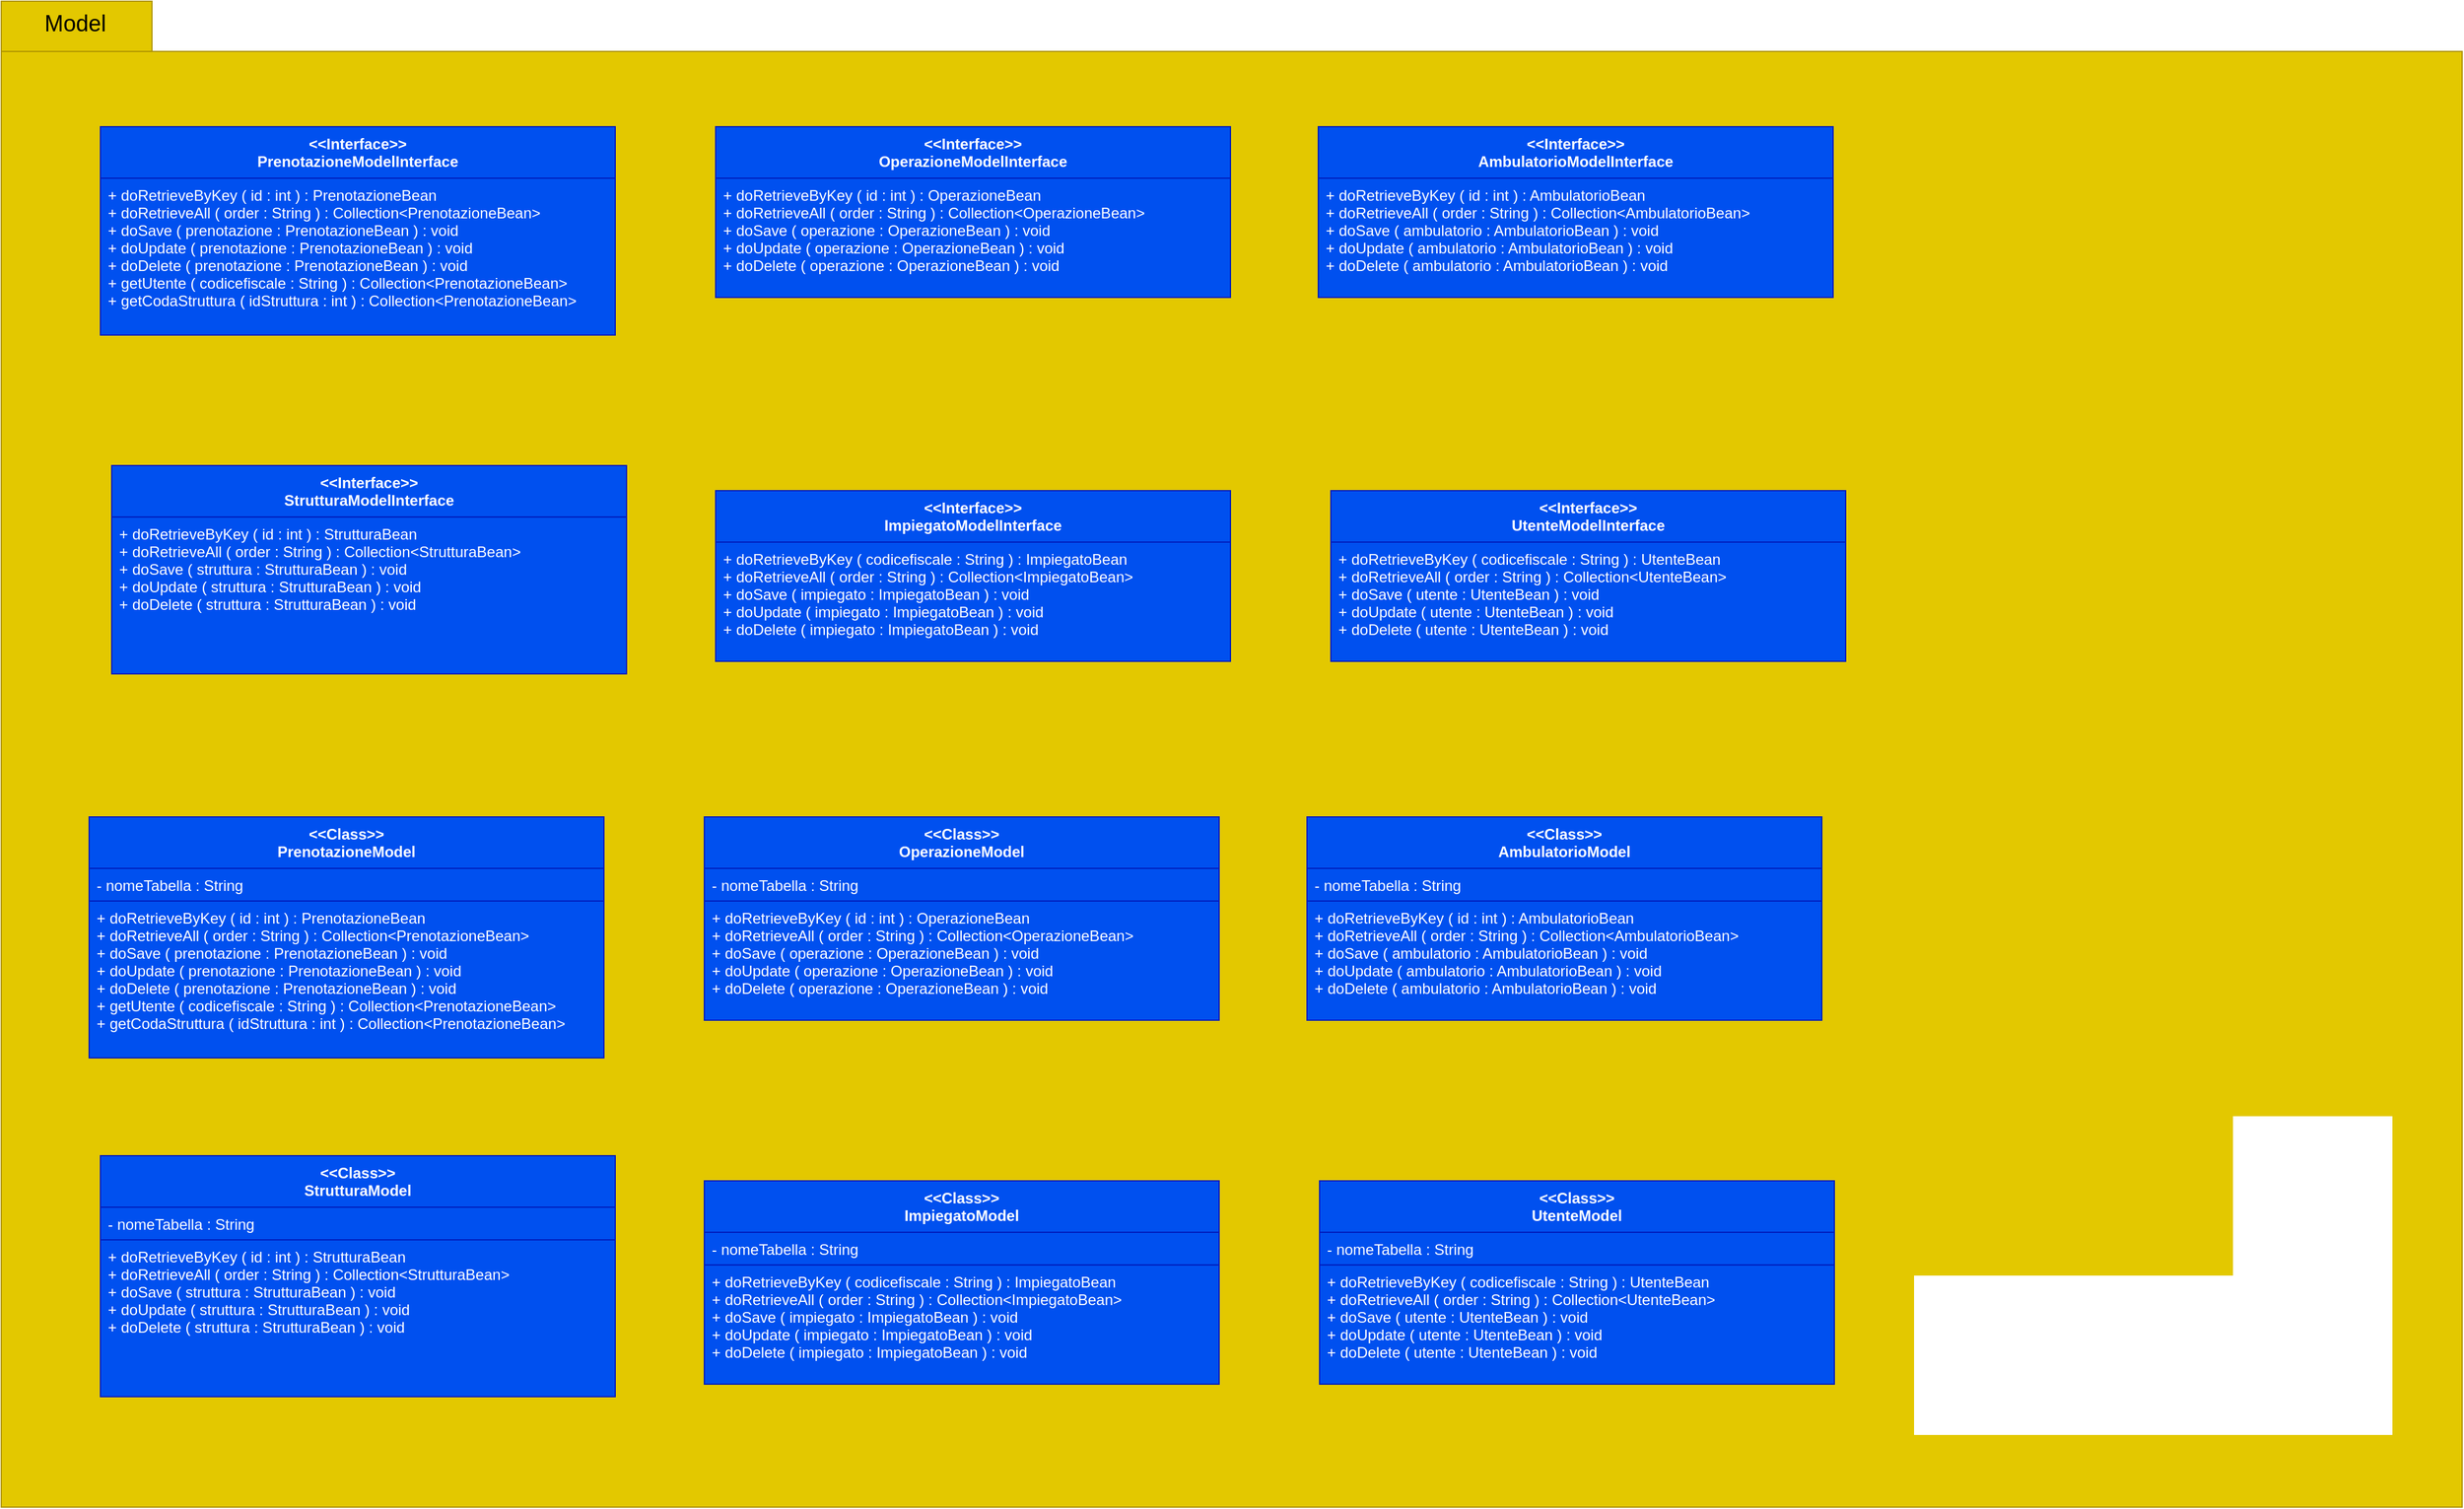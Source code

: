 <mxfile version="13.9.5" type="device"><diagram id="hs0Gp6ya7G5YELu--bYu" name="Pagina-1"><mxGraphModel dx="2175" dy="1738" grid="1" gridSize="10" guides="1" tooltips="1" connect="1" arrows="1" fold="1" page="1" pageScale="1" pageWidth="827" pageHeight="1169" math="0" shadow="0"><root><mxCell id="0"/><mxCell id="1" parent="0"/><mxCell id="p1oTaSluT21V8rOU6_Af-1" value="" style="shape=folder;fontStyle=1;spacingTop=10;tabWidth=100;tabHeight=40;tabPosition=left;html=1;fillColor=#e3c800;strokeColor=#B09500;fontColor=#ffffff;" vertex="1" parent="1"><mxGeometry x="160" y="330" width="1960" height="1200" as="geometry"/></mxCell><mxCell id="p1oTaSluT21V8rOU6_Af-2" value="&lt;font style=&quot;font-size: 18px&quot;&gt;Model&lt;/font&gt;" style="text;html=1;strokeColor=none;fillColor=none;align=center;verticalAlign=middle;whiteSpace=wrap;rounded=0;" vertex="1" parent="1"><mxGeometry x="199" y="338" width="40" height="20" as="geometry"/></mxCell><mxCell id="p1oTaSluT21V8rOU6_Af-3" value="&lt;&lt;Class&gt;&gt;&#10;PrenotazioneModel" style="swimlane;fontStyle=1;align=center;verticalAlign=top;childLayout=stackLayout;horizontal=1;startSize=41;horizontalStack=0;resizeParent=1;resizeParentMax=0;resizeLast=0;collapsible=1;marginBottom=0;fillColor=#0050ef;strokeColor=#001DBC;fontColor=#ffffff;" vertex="1" parent="1"><mxGeometry x="230" y="980" width="410" height="192" as="geometry"/></mxCell><mxCell id="p1oTaSluT21V8rOU6_Af-4" value="- nomeTabella : String" style="text;strokeColor=#001DBC;fillColor=#0050ef;align=left;verticalAlign=top;spacingLeft=4;spacingRight=4;overflow=hidden;rotatable=0;points=[[0,0.5],[1,0.5]];portConstraint=eastwest;fontColor=#ffffff;" vertex="1" parent="p1oTaSluT21V8rOU6_Af-3"><mxGeometry y="41" width="410" height="26" as="geometry"/></mxCell><mxCell id="p1oTaSluT21V8rOU6_Af-6" value="+ doRetrieveByKey ( id : int ) : PrenotazioneBean&#10;+ doRetrieveAll ( order : String ) : Collection&lt;PrenotazioneBean&gt;&#10;+ doSave ( prenotazione : PrenotazioneBean ) : void&#10;+ doUpdate ( prenotazione : PrenotazioneBean ) : void&#10;+ doDelete ( prenotazione : PrenotazioneBean ) : void&#10;+ getUtente ( codicefiscale : String ) : Collection&lt;PrenotazioneBean&gt;&#10;+ getCodaStruttura ( idStruttura : int ) : Collection&lt;PrenotazioneBean&gt;" style="text;strokeColor=#001DBC;fillColor=#0050ef;align=left;verticalAlign=top;spacingLeft=4;spacingRight=4;overflow=hidden;rotatable=0;points=[[0,0.5],[1,0.5]];portConstraint=eastwest;fontColor=#ffffff;" vertex="1" parent="p1oTaSluT21V8rOU6_Af-3"><mxGeometry y="67" width="410" height="125" as="geometry"/></mxCell><mxCell id="p1oTaSluT21V8rOU6_Af-7" value="&lt;&lt;Class&gt;&gt;&#10;StrutturaModel" style="swimlane;fontStyle=1;align=center;verticalAlign=top;childLayout=stackLayout;horizontal=1;startSize=41;horizontalStack=0;resizeParent=1;resizeParentMax=0;resizeLast=0;collapsible=1;marginBottom=0;fillColor=#0050ef;strokeColor=#001DBC;fontColor=#ffffff;" vertex="1" parent="1"><mxGeometry x="239" y="1250" width="410" height="192" as="geometry"/></mxCell><mxCell id="p1oTaSluT21V8rOU6_Af-8" value="- nomeTabella : String" style="text;strokeColor=#001DBC;fillColor=#0050ef;align=left;verticalAlign=top;spacingLeft=4;spacingRight=4;overflow=hidden;rotatable=0;points=[[0,0.5],[1,0.5]];portConstraint=eastwest;fontColor=#ffffff;" vertex="1" parent="p1oTaSluT21V8rOU6_Af-7"><mxGeometry y="41" width="410" height="26" as="geometry"/></mxCell><mxCell id="p1oTaSluT21V8rOU6_Af-10" value="+ doRetrieveByKey ( id : int ) : StrutturaBean&#10;+ doRetrieveAll ( order : String ) : Collection&lt;StrutturaBean&gt;&#10;+ doSave ( struttura : StrutturaBean ) : void&#10;+ doUpdate ( struttura : StrutturaBean ) : void&#10;+ doDelete ( struttura : StrutturaBean ) : void&#10;" style="text;strokeColor=#001DBC;fillColor=#0050ef;align=left;verticalAlign=top;spacingLeft=4;spacingRight=4;overflow=hidden;rotatable=0;points=[[0,0.5],[1,0.5]];portConstraint=eastwest;fontColor=#ffffff;" vertex="1" parent="p1oTaSluT21V8rOU6_Af-7"><mxGeometry y="67" width="410" height="125" as="geometry"/></mxCell><mxCell id="p1oTaSluT21V8rOU6_Af-11" value="&lt;&lt;Class&gt;&gt;&#10;OperazioneModel" style="swimlane;fontStyle=1;align=center;verticalAlign=top;childLayout=stackLayout;horizontal=1;startSize=41;horizontalStack=0;resizeParent=1;resizeParentMax=0;resizeLast=0;collapsible=1;marginBottom=0;fillColor=#0050ef;strokeColor=#001DBC;fontColor=#ffffff;" vertex="1" parent="1"><mxGeometry x="720" y="980" width="410" height="162" as="geometry"/></mxCell><mxCell id="p1oTaSluT21V8rOU6_Af-12" value="- nomeTabella : String" style="text;strokeColor=#001DBC;fillColor=#0050ef;align=left;verticalAlign=top;spacingLeft=4;spacingRight=4;overflow=hidden;rotatable=0;points=[[0,0.5],[1,0.5]];portConstraint=eastwest;fontColor=#ffffff;" vertex="1" parent="p1oTaSluT21V8rOU6_Af-11"><mxGeometry y="41" width="410" height="26" as="geometry"/></mxCell><mxCell id="p1oTaSluT21V8rOU6_Af-14" value="+ doRetrieveByKey ( id : int ) : OperazioneBean&#10;+ doRetrieveAll ( order : String ) : Collection&lt;OperazioneBean&gt;&#10;+ doSave ( operazione : OperazioneBean ) : void&#10;+ doUpdate ( operazione : OperazioneBean ) : void&#10;+ doDelete ( operazione : OperazioneBean ) : void&#10;" style="text;strokeColor=#001DBC;fillColor=#0050ef;align=left;verticalAlign=top;spacingLeft=4;spacingRight=4;overflow=hidden;rotatable=0;points=[[0,0.5],[1,0.5]];portConstraint=eastwest;fontColor=#ffffff;" vertex="1" parent="p1oTaSluT21V8rOU6_Af-11"><mxGeometry y="67" width="410" height="95" as="geometry"/></mxCell><mxCell id="p1oTaSluT21V8rOU6_Af-15" value="&lt;&lt;Class&gt;&gt;&#10;UtenteModel" style="swimlane;fontStyle=1;align=center;verticalAlign=top;childLayout=stackLayout;horizontal=1;startSize=41;horizontalStack=0;resizeParent=1;resizeParentMax=0;resizeLast=0;collapsible=1;marginBottom=0;fillColor=#0050ef;strokeColor=#001DBC;fontColor=#ffffff;" vertex="1" parent="1"><mxGeometry x="1210" y="1270" width="410" height="162" as="geometry"/></mxCell><mxCell id="p1oTaSluT21V8rOU6_Af-16" value="- nomeTabella : String" style="text;strokeColor=#001DBC;fillColor=#0050ef;align=left;verticalAlign=top;spacingLeft=4;spacingRight=4;overflow=hidden;rotatable=0;points=[[0,0.5],[1,0.5]];portConstraint=eastwest;fontColor=#ffffff;" vertex="1" parent="p1oTaSluT21V8rOU6_Af-15"><mxGeometry y="41" width="410" height="26" as="geometry"/></mxCell><mxCell id="p1oTaSluT21V8rOU6_Af-18" value="+ doRetrieveByKey ( codicefiscale : String ) : UtenteBean&#10;+ doRetrieveAll ( order : String ) : Collection&lt;UtenteBean&gt;&#10;+ doSave ( utente : UtenteBean ) : void&#10;+ doUpdate ( utente : UtenteBean ) : void&#10;+ doDelete ( utente : UtenteBean ) : void&#10;" style="text;strokeColor=#001DBC;fillColor=#0050ef;align=left;verticalAlign=top;spacingLeft=4;spacingRight=4;overflow=hidden;rotatable=0;points=[[0,0.5],[1,0.5]];portConstraint=eastwest;fontColor=#ffffff;" vertex="1" parent="p1oTaSluT21V8rOU6_Af-15"><mxGeometry y="67" width="410" height="95" as="geometry"/></mxCell><mxCell id="p1oTaSluT21V8rOU6_Af-19" value="&lt;&lt;Class&gt;&gt;&#10;AmbulatorioModel" style="swimlane;fontStyle=1;align=center;verticalAlign=top;childLayout=stackLayout;horizontal=1;startSize=41;horizontalStack=0;resizeParent=1;resizeParentMax=0;resizeLast=0;collapsible=1;marginBottom=0;fillColor=#0050ef;strokeColor=#001DBC;fontColor=#ffffff;" vertex="1" parent="1"><mxGeometry x="1200" y="980" width="410" height="162" as="geometry"/></mxCell><mxCell id="p1oTaSluT21V8rOU6_Af-20" value="- nomeTabella : String" style="text;strokeColor=#001DBC;fillColor=#0050ef;align=left;verticalAlign=top;spacingLeft=4;spacingRight=4;overflow=hidden;rotatable=0;points=[[0,0.5],[1,0.5]];portConstraint=eastwest;fontColor=#ffffff;" vertex="1" parent="p1oTaSluT21V8rOU6_Af-19"><mxGeometry y="41" width="410" height="26" as="geometry"/></mxCell><mxCell id="p1oTaSluT21V8rOU6_Af-22" value="+ doRetrieveByKey ( id : int ) : AmbulatorioBean&#10;+ doRetrieveAll ( order : String ) : Collection&lt;AmbulatorioBean&gt;&#10;+ doSave ( ambulatorio : AmbulatorioBean ) : void&#10;+ doUpdate ( ambulatorio : AmbulatorioBean ) : void&#10;+ doDelete ( ambulatorio : AmbulatorioBean ) : void&#10;" style="text;strokeColor=#001DBC;fillColor=#0050ef;align=left;verticalAlign=top;spacingLeft=4;spacingRight=4;overflow=hidden;rotatable=0;points=[[0,0.5],[1,0.5]];portConstraint=eastwest;fontColor=#ffffff;" vertex="1" parent="p1oTaSluT21V8rOU6_Af-19"><mxGeometry y="67" width="410" height="95" as="geometry"/></mxCell><mxCell id="p1oTaSluT21V8rOU6_Af-23" value="&lt;&lt;Class&gt;&gt;&#10;ImpiegatoModel" style="swimlane;fontStyle=1;align=center;verticalAlign=top;childLayout=stackLayout;horizontal=1;startSize=41;horizontalStack=0;resizeParent=1;resizeParentMax=0;resizeLast=0;collapsible=1;marginBottom=0;fillColor=#0050ef;strokeColor=#001DBC;fontColor=#ffffff;" vertex="1" parent="1"><mxGeometry x="720" y="1270" width="410" height="162" as="geometry"/></mxCell><mxCell id="p1oTaSluT21V8rOU6_Af-24" value="- nomeTabella : String" style="text;strokeColor=#001DBC;fillColor=#0050ef;align=left;verticalAlign=top;spacingLeft=4;spacingRight=4;overflow=hidden;rotatable=0;points=[[0,0.5],[1,0.5]];portConstraint=eastwest;fontColor=#ffffff;" vertex="1" parent="p1oTaSluT21V8rOU6_Af-23"><mxGeometry y="41" width="410" height="26" as="geometry"/></mxCell><mxCell id="p1oTaSluT21V8rOU6_Af-26" value="+ doRetrieveByKey ( codicefiscale : String ) : ImpiegatoBean&#10;+ doRetrieveAll ( order : String ) : Collection&lt;ImpiegatoBean&gt;&#10;+ doSave ( impiegato : ImpiegatoBean ) : void&#10;+ doUpdate ( impiegato : ImpiegatoBean ) : void&#10;+ doDelete ( impiegato : ImpiegatoBean ) : void&#10;" style="text;strokeColor=#001DBC;fillColor=#0050ef;align=left;verticalAlign=top;spacingLeft=4;spacingRight=4;overflow=hidden;rotatable=0;points=[[0,0.5],[1,0.5]];portConstraint=eastwest;fontColor=#ffffff;" vertex="1" parent="p1oTaSluT21V8rOU6_Af-23"><mxGeometry y="67" width="410" height="95" as="geometry"/></mxCell><mxCell id="p1oTaSluT21V8rOU6_Af-27" value="&lt;&lt;Interface&gt;&gt;&#10;PrenotazioneModelInterface" style="swimlane;fontStyle=1;align=center;verticalAlign=top;childLayout=stackLayout;horizontal=1;startSize=41;horizontalStack=0;resizeParent=1;resizeParentMax=0;resizeLast=0;collapsible=1;marginBottom=0;fillColor=#0050ef;strokeColor=#001DBC;fontColor=#ffffff;" vertex="1" parent="1"><mxGeometry x="239" y="430" width="410" height="166" as="geometry"/></mxCell><mxCell id="p1oTaSluT21V8rOU6_Af-30" value="+ doRetrieveByKey ( id : int ) : PrenotazioneBean&#10;+ doRetrieveAll ( order : String ) : Collection&lt;PrenotazioneBean&gt;&#10;+ doSave ( prenotazione : PrenotazioneBean ) : void&#10;+ doUpdate ( prenotazione : PrenotazioneBean ) : void&#10;+ doDelete ( prenotazione : PrenotazioneBean ) : void&#10;+ getUtente ( codicefiscale : String ) : Collection&lt;PrenotazioneBean&gt;&#10;+ getCodaStruttura ( idStruttura : int ) : Collection&lt;PrenotazioneBean&gt;" style="text;strokeColor=#001DBC;fillColor=#0050ef;align=left;verticalAlign=top;spacingLeft=4;spacingRight=4;overflow=hidden;rotatable=0;points=[[0,0.5],[1,0.5]];portConstraint=eastwest;fontColor=#ffffff;" vertex="1" parent="p1oTaSluT21V8rOU6_Af-27"><mxGeometry y="41" width="410" height="125" as="geometry"/></mxCell><mxCell id="p1oTaSluT21V8rOU6_Af-31" value="&lt;&lt;Interface&gt;&gt;&#10;StrutturaModelInterface" style="swimlane;fontStyle=1;align=center;verticalAlign=top;childLayout=stackLayout;horizontal=1;startSize=41;horizontalStack=0;resizeParent=1;resizeParentMax=0;resizeLast=0;collapsible=1;marginBottom=0;fillColor=#0050ef;strokeColor=#001DBC;fontColor=#ffffff;" vertex="1" parent="1"><mxGeometry x="248" y="700" width="410" height="166" as="geometry"/></mxCell><mxCell id="p1oTaSluT21V8rOU6_Af-34" value="+ doRetrieveByKey ( id : int ) : StrutturaBean&#10;+ doRetrieveAll ( order : String ) : Collection&lt;StrutturaBean&gt;&#10;+ doSave ( struttura : StrutturaBean ) : void&#10;+ doUpdate ( struttura : StrutturaBean ) : void&#10;+ doDelete ( struttura : StrutturaBean ) : void&#10;" style="text;strokeColor=#001DBC;fillColor=#0050ef;align=left;verticalAlign=top;spacingLeft=4;spacingRight=4;overflow=hidden;rotatable=0;points=[[0,0.5],[1,0.5]];portConstraint=eastwest;fontColor=#ffffff;" vertex="1" parent="p1oTaSluT21V8rOU6_Af-31"><mxGeometry y="41" width="410" height="125" as="geometry"/></mxCell><mxCell id="p1oTaSluT21V8rOU6_Af-35" value="&lt;&lt;Interface&gt;&gt;&#10;OperazioneModelInterface" style="swimlane;fontStyle=1;align=center;verticalAlign=top;childLayout=stackLayout;horizontal=1;startSize=41;horizontalStack=0;resizeParent=1;resizeParentMax=0;resizeLast=0;collapsible=1;marginBottom=0;fillColor=#0050ef;strokeColor=#001DBC;fontColor=#ffffff;" vertex="1" parent="1"><mxGeometry x="729" y="430" width="410" height="136" as="geometry"/></mxCell><mxCell id="p1oTaSluT21V8rOU6_Af-38" value="+ doRetrieveByKey ( id : int ) : OperazioneBean&#10;+ doRetrieveAll ( order : String ) : Collection&lt;OperazioneBean&gt;&#10;+ doSave ( operazione : OperazioneBean ) : void&#10;+ doUpdate ( operazione : OperazioneBean ) : void&#10;+ doDelete ( operazione : OperazioneBean ) : void&#10;" style="text;strokeColor=#001DBC;fillColor=#0050ef;align=left;verticalAlign=top;spacingLeft=4;spacingRight=4;overflow=hidden;rotatable=0;points=[[0,0.5],[1,0.5]];portConstraint=eastwest;fontColor=#ffffff;" vertex="1" parent="p1oTaSluT21V8rOU6_Af-35"><mxGeometry y="41" width="410" height="95" as="geometry"/></mxCell><mxCell id="p1oTaSluT21V8rOU6_Af-39" value="&lt;&lt;Interface&gt;&gt;&#10;UtenteModelInterface" style="swimlane;fontStyle=1;align=center;verticalAlign=top;childLayout=stackLayout;horizontal=1;startSize=41;horizontalStack=0;resizeParent=1;resizeParentMax=0;resizeLast=0;collapsible=1;marginBottom=0;fillColor=#0050ef;strokeColor=#001DBC;fontColor=#ffffff;" vertex="1" parent="1"><mxGeometry x="1219" y="720" width="410" height="136" as="geometry"/></mxCell><mxCell id="p1oTaSluT21V8rOU6_Af-42" value="+ doRetrieveByKey ( codicefiscale : String ) : UtenteBean&#10;+ doRetrieveAll ( order : String ) : Collection&lt;UtenteBean&gt;&#10;+ doSave ( utente : UtenteBean ) : void&#10;+ doUpdate ( utente : UtenteBean ) : void&#10;+ doDelete ( utente : UtenteBean ) : void&#10;" style="text;strokeColor=#001DBC;fillColor=#0050ef;align=left;verticalAlign=top;spacingLeft=4;spacingRight=4;overflow=hidden;rotatable=0;points=[[0,0.5],[1,0.5]];portConstraint=eastwest;fontColor=#ffffff;" vertex="1" parent="p1oTaSluT21V8rOU6_Af-39"><mxGeometry y="41" width="410" height="95" as="geometry"/></mxCell><mxCell id="p1oTaSluT21V8rOU6_Af-43" value="&lt;&lt;Interface&gt;&gt;&#10;AmbulatorioModelInterface" style="swimlane;fontStyle=1;align=center;verticalAlign=top;childLayout=stackLayout;horizontal=1;startSize=41;horizontalStack=0;resizeParent=1;resizeParentMax=0;resizeLast=0;collapsible=1;marginBottom=0;fillColor=#0050ef;strokeColor=#001DBC;fontColor=#ffffff;" vertex="1" parent="1"><mxGeometry x="1209" y="430" width="410" height="136" as="geometry"/></mxCell><mxCell id="p1oTaSluT21V8rOU6_Af-46" value="+ doRetrieveByKey ( id : int ) : AmbulatorioBean&#10;+ doRetrieveAll ( order : String ) : Collection&lt;AmbulatorioBean&gt;&#10;+ doSave ( ambulatorio : AmbulatorioBean ) : void&#10;+ doUpdate ( ambulatorio : AmbulatorioBean ) : void&#10;+ doDelete ( ambulatorio : AmbulatorioBean ) : void&#10;" style="text;strokeColor=#001DBC;fillColor=#0050ef;align=left;verticalAlign=top;spacingLeft=4;spacingRight=4;overflow=hidden;rotatable=0;points=[[0,0.5],[1,0.5]];portConstraint=eastwest;fontColor=#ffffff;" vertex="1" parent="p1oTaSluT21V8rOU6_Af-43"><mxGeometry y="41" width="410" height="95" as="geometry"/></mxCell><mxCell id="p1oTaSluT21V8rOU6_Af-47" value="&lt;&lt;Interface&gt;&gt;&#10;ImpiegatoModelInterface" style="swimlane;fontStyle=1;align=center;verticalAlign=top;childLayout=stackLayout;horizontal=1;startSize=41;horizontalStack=0;resizeParent=1;resizeParentMax=0;resizeLast=0;collapsible=1;marginBottom=0;fillColor=#0050ef;strokeColor=#001DBC;fontColor=#ffffff;" vertex="1" parent="1"><mxGeometry x="729" y="720" width="410" height="136" as="geometry"/></mxCell><mxCell id="p1oTaSluT21V8rOU6_Af-50" value="+ doRetrieveByKey ( codicefiscale : String ) : ImpiegatoBean&#10;+ doRetrieveAll ( order : String ) : Collection&lt;ImpiegatoBean&gt;&#10;+ doSave ( impiegato : ImpiegatoBean ) : void&#10;+ doUpdate ( impiegato : ImpiegatoBean ) : void&#10;+ doDelete ( impiegato : ImpiegatoBean ) : void&#10;" style="text;strokeColor=#001DBC;fillColor=#0050ef;align=left;verticalAlign=top;spacingLeft=4;spacingRight=4;overflow=hidden;rotatable=0;points=[[0,0.5],[1,0.5]];portConstraint=eastwest;fontColor=#ffffff;" vertex="1" parent="p1oTaSluT21V8rOU6_Af-47"><mxGeometry y="41" width="410" height="95" as="geometry"/></mxCell></root></mxGraphModel></diagram></mxfile>